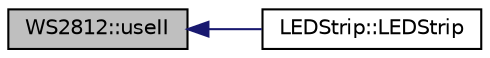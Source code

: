 digraph "WS2812::useII"
{
  edge [fontname="Helvetica",fontsize="10",labelfontname="Helvetica",labelfontsize="10"];
  node [fontname="Helvetica",fontsize="10",shape=record];
  rankdir="LR";
  Node11 [label="WS2812::useII",height=0.2,width=0.4,color="black", fillcolor="grey75", style="filled", fontcolor="black"];
  Node11 -> Node12 [dir="back",color="midnightblue",fontsize="10",style="solid",fontname="Helvetica"];
  Node12 [label="LEDStrip::LEDStrip",height=0.2,width=0.4,color="black", fillcolor="white", style="filled",URL="$class_l_e_d_strip.html#a746e420e05c5d6c45eb2f74eaf5928fc"];
}
